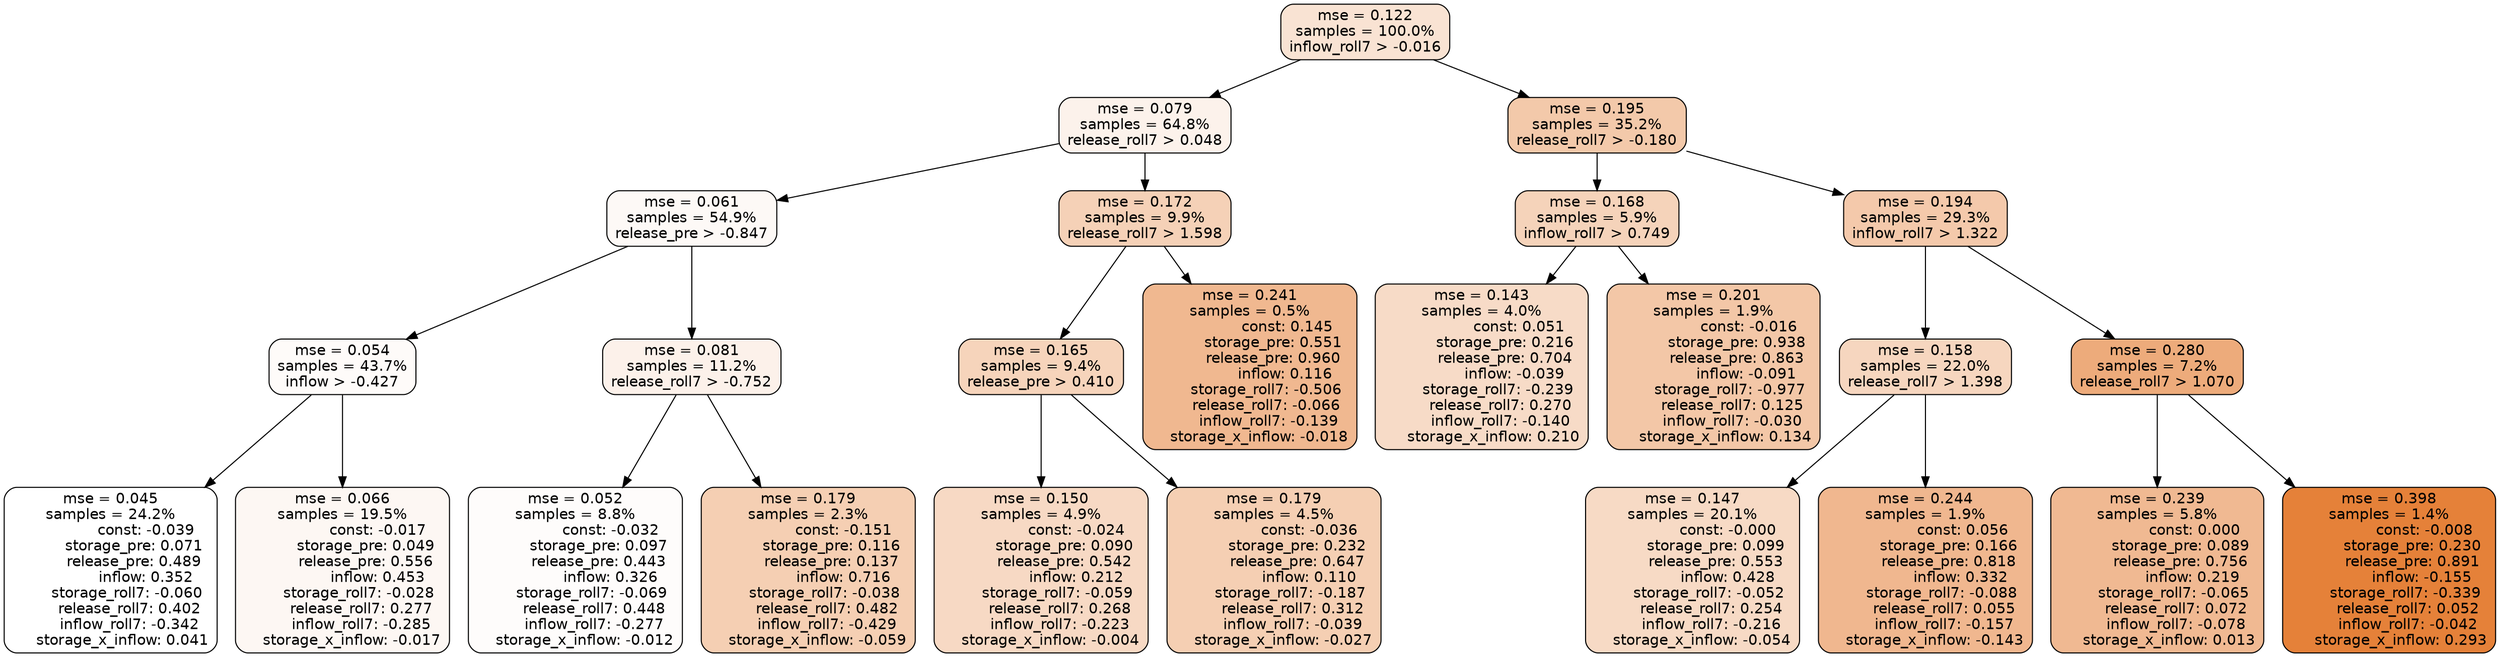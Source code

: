 digraph tree {
node [shape=rectangle, style="filled, rounded", color="black", fontname=helvetica] ;
edge [fontname=helvetica] ;
	"0" [label="mse = 0.122
samples = 100.0%
inflow_roll7 > -0.016", fillcolor="#f9e3d3"]
	"1" [label="mse = 0.079
samples = 64.8%
release_roll7 > 0.048", fillcolor="#fcf2eb"]
	"14" [label="mse = 0.195
samples = 35.2%
release_roll7 > -0.180", fillcolor="#f3c9aa"]
	"2" [label="mse = 0.061
samples = 54.9%
release_pre > -0.847", fillcolor="#fdf9f6"]
	"9" [label="mse = 0.172
samples = 9.9%
release_roll7 > 1.598", fillcolor="#f5d1b7"]
	"15" [label="mse = 0.168
samples = 5.9%
inflow_roll7 > 0.749", fillcolor="#f5d3ba"]
	"18" [label="mse = 0.194
samples = 29.3%
inflow_roll7 > 1.322", fillcolor="#f4c9ab"]
	"6" [label="mse = 0.054
samples = 43.7%
inflow > -0.427", fillcolor="#fefbf9"]
	"3" [label="mse = 0.081
samples = 11.2%
release_roll7 > -0.752", fillcolor="#fcf1ea"]
	"10" [label="mse = 0.165
samples = 9.4%
release_pre > 0.410", fillcolor="#f6d4bb"]
	"13" [label="mse = 0.241
samples = 0.5%
                const: 0.145
          storage_pre: 0.551
          release_pre: 0.960
               inflow: 0.116
       storage_roll7: -0.506
       release_roll7: -0.066
        inflow_roll7: -0.139
    storage_x_inflow: -0.018", fillcolor="#f0b890"]
	"16" [label="mse = 0.143
samples = 4.0%
                const: 0.051
          storage_pre: 0.216
          release_pre: 0.704
              inflow: -0.039
       storage_roll7: -0.239
        release_roll7: 0.270
        inflow_roll7: -0.140
     storage_x_inflow: 0.210", fillcolor="#f7dbc7"]
	"17" [label="mse = 0.201
samples = 1.9%
               const: -0.016
          storage_pre: 0.938
          release_pre: 0.863
              inflow: -0.091
       storage_roll7: -0.977
        release_roll7: 0.125
        inflow_roll7: -0.030
     storage_x_inflow: 0.134", fillcolor="#f3c7a7"]
	"19" [label="mse = 0.158
samples = 22.0%
release_roll7 > 1.398", fillcolor="#f6d6bf"]
	"22" [label="mse = 0.280
samples = 7.2%
release_roll7 > 1.070", fillcolor="#edab7b"]
	"7" [label="mse = 0.045
samples = 24.2%
               const: -0.039
          storage_pre: 0.071
          release_pre: 0.489
               inflow: 0.352
       storage_roll7: -0.060
        release_roll7: 0.402
        inflow_roll7: -0.342
     storage_x_inflow: 0.041", fillcolor="#ffffff"]
	"8" [label="mse = 0.066
samples = 19.5%
               const: -0.017
          storage_pre: 0.049
          release_pre: 0.556
               inflow: 0.453
       storage_roll7: -0.028
        release_roll7: 0.277
        inflow_roll7: -0.285
    storage_x_inflow: -0.017", fillcolor="#fdf7f3"]
	"4" [label="mse = 0.052
samples = 8.8%
               const: -0.032
          storage_pre: 0.097
          release_pre: 0.443
               inflow: 0.326
       storage_roll7: -0.069
        release_roll7: 0.448
        inflow_roll7: -0.277
    storage_x_inflow: -0.012", fillcolor="#fefcfb"]
	"5" [label="mse = 0.179
samples = 2.3%
               const: -0.151
          storage_pre: 0.116
          release_pre: 0.137
               inflow: 0.716
       storage_roll7: -0.038
        release_roll7: 0.482
        inflow_roll7: -0.429
    storage_x_inflow: -0.059", fillcolor="#f5cfb3"]
	"11" [label="mse = 0.150
samples = 4.9%
               const: -0.024
          storage_pre: 0.090
          release_pre: 0.542
               inflow: 0.212
       storage_roll7: -0.059
        release_roll7: 0.268
        inflow_roll7: -0.223
    storage_x_inflow: -0.004", fillcolor="#f7d9c4"]
	"12" [label="mse = 0.179
samples = 4.5%
               const: -0.036
          storage_pre: 0.232
          release_pre: 0.647
               inflow: 0.110
       storage_roll7: -0.187
        release_roll7: 0.312
        inflow_roll7: -0.039
    storage_x_inflow: -0.027", fillcolor="#f5cfb3"]
	"20" [label="mse = 0.147
samples = 20.1%
               const: -0.000
          storage_pre: 0.099
          release_pre: 0.553
               inflow: 0.428
       storage_roll7: -0.052
        release_roll7: 0.254
        inflow_roll7: -0.216
    storage_x_inflow: -0.054", fillcolor="#f7dac5"]
	"21" [label="mse = 0.244
samples = 1.9%
                const: 0.056
          storage_pre: 0.166
          release_pre: 0.818
               inflow: 0.332
       storage_roll7: -0.088
        release_roll7: 0.055
        inflow_roll7: -0.157
    storage_x_inflow: -0.143", fillcolor="#f0b78f"]
	"24" [label="mse = 0.239
samples = 5.8%
                const: 0.000
          storage_pre: 0.089
          release_pre: 0.756
               inflow: 0.219
       storage_roll7: -0.065
        release_roll7: 0.072
        inflow_roll7: -0.078
     storage_x_inflow: 0.013", fillcolor="#f0b992"]
	"23" [label="mse = 0.398
samples = 1.4%
               const: -0.008
          storage_pre: 0.230
          release_pre: 0.891
              inflow: -0.155
       storage_roll7: -0.339
        release_roll7: 0.052
        inflow_roll7: -0.042
     storage_x_inflow: 0.293", fillcolor="#e58139"]

	"0" -> "1"
	"0" -> "14"
	"1" -> "2"
	"1" -> "9"
	"14" -> "15"
	"14" -> "18"
	"2" -> "3"
	"2" -> "6"
	"9" -> "10"
	"9" -> "13"
	"15" -> "16"
	"15" -> "17"
	"18" -> "19"
	"18" -> "22"
	"6" -> "7"
	"6" -> "8"
	"3" -> "4"
	"3" -> "5"
	"10" -> "11"
	"10" -> "12"
	"19" -> "20"
	"19" -> "21"
	"22" -> "23"
	"22" -> "24"
}